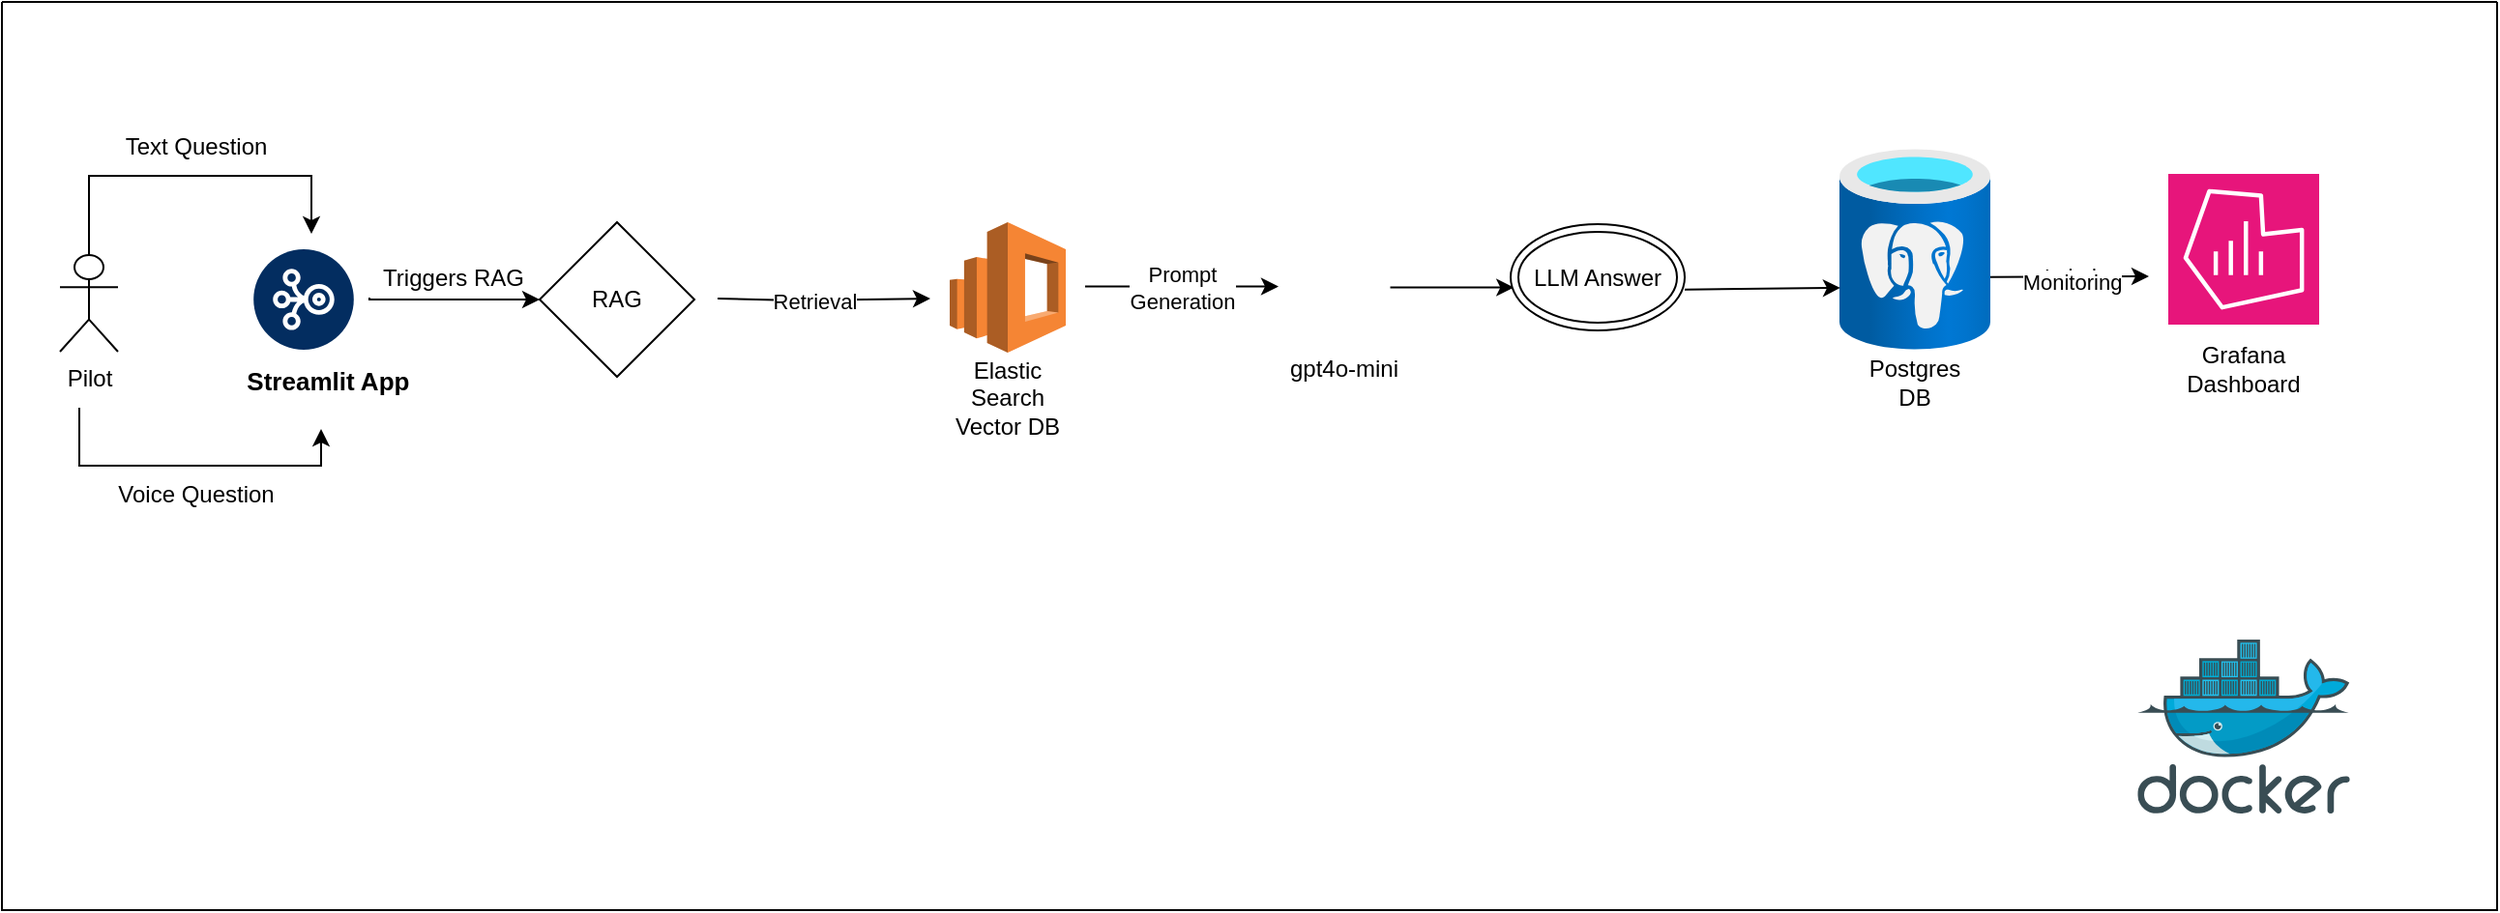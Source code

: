 <mxfile version="24.7.17">
  <diagram name="Page-1" id="XEwzCVqfgv6WoFN6cU4P">
    <mxGraphModel dx="1363" dy="797" grid="1" gridSize="10" guides="1" tooltips="1" connect="1" arrows="1" fold="1" page="1" pageScale="1" pageWidth="850" pageHeight="1100" math="0" shadow="0">
      <root>
        <mxCell id="0" />
        <mxCell id="1" parent="0" />
        <mxCell id="l-zGgqVaCMHIHdRE0eHl-30" value="" style="edgeStyle=orthogonalEdgeStyle;rounded=0;orthogonalLoop=1;jettySize=auto;html=1;" parent="1" source="l-zGgqVaCMHIHdRE0eHl-1" edge="1">
          <mxGeometry relative="1" as="geometry">
            <mxPoint x="160" y="200" as="targetPoint" />
            <Array as="points">
              <mxPoint x="45" y="170" />
            </Array>
          </mxGeometry>
        </mxCell>
        <mxCell id="l-zGgqVaCMHIHdRE0eHl-1" value="Pilot" style="shape=umlActor;verticalLabelPosition=bottom;verticalAlign=top;html=1;outlineConnect=0;" parent="1" vertex="1">
          <mxGeometry x="30" y="211" width="30" height="50" as="geometry" />
        </mxCell>
        <mxCell id="l-zGgqVaCMHIHdRE0eHl-5" value="" style="image;sketch=0;aspect=fixed;html=1;points=[];align=center;fontSize=12;image=img/lib/mscae/Docker.svg;" parent="1" vertex="1">
          <mxGeometry x="1104.11" y="410" width="109.77" height="90" as="geometry" />
        </mxCell>
        <mxCell id="l-zGgqVaCMHIHdRE0eHl-15" style="edgeStyle=orthogonalEdgeStyle;rounded=0;orthogonalLoop=1;jettySize=auto;html=1;exitX=1;exitY=0.5;exitDx=0;exitDy=0;exitPerimeter=0;" parent="1" target="WMIW8oXceBt_Od-okvsg-7" edge="1">
          <mxGeometry relative="1" as="geometry">
            <mxPoint x="190" y="233" as="sourcePoint" />
            <mxPoint x="318" y="234" as="targetPoint" />
            <Array as="points">
              <mxPoint x="190" y="234" />
              <mxPoint x="319" y="234" />
            </Array>
          </mxGeometry>
        </mxCell>
        <mxCell id="l-zGgqVaCMHIHdRE0eHl-33" value="&lt;b&gt;&lt;font style=&quot;font-size: 13px;&quot;&gt;Streamlit App&amp;nbsp;&lt;/font&gt;&lt;/b&gt;" style="text;html=1;align=center;verticalAlign=middle;resizable=0;points=[];autosize=1;strokeColor=none;fillColor=none;" parent="1" vertex="1">
          <mxGeometry x="115" y="261" width="110" height="30" as="geometry" />
        </mxCell>
        <mxCell id="WMIW8oXceBt_Od-okvsg-1" value="" style="verticalLabelPosition=bottom;aspect=fixed;html=1;shape=mxgraph.salesforce.stream2;" vertex="1" parent="1">
          <mxGeometry x="130" y="208" width="52" height="52" as="geometry" />
        </mxCell>
        <mxCell id="WMIW8oXceBt_Od-okvsg-3" value="" style="edgeStyle=orthogonalEdgeStyle;rounded=0;orthogonalLoop=1;jettySize=auto;html=1;" edge="1" parent="1">
          <mxGeometry relative="1" as="geometry">
            <mxPoint x="165" y="301" as="targetPoint" />
            <Array as="points">
              <mxPoint x="40" y="320" />
              <mxPoint x="165" y="320" />
            </Array>
            <mxPoint x="40" y="290" as="sourcePoint" />
          </mxGeometry>
        </mxCell>
        <mxCell id="WMIW8oXceBt_Od-okvsg-4" value="Text Question" style="text;html=1;align=center;verticalAlign=middle;resizable=0;points=[];autosize=1;strokeColor=none;fillColor=none;" vertex="1" parent="1">
          <mxGeometry x="50" y="140" width="100" height="30" as="geometry" />
        </mxCell>
        <mxCell id="WMIW8oXceBt_Od-okvsg-5" value="Voice Question" style="text;html=1;align=center;verticalAlign=middle;resizable=0;points=[];autosize=1;strokeColor=none;fillColor=none;" vertex="1" parent="1">
          <mxGeometry x="50" y="320" width="100" height="30" as="geometry" />
        </mxCell>
        <mxCell id="WMIW8oXceBt_Od-okvsg-6" value="Triggers RAG" style="text;html=1;align=center;verticalAlign=middle;resizable=0;points=[];autosize=1;strokeColor=none;fillColor=none;" vertex="1" parent="1">
          <mxGeometry x="183" y="208" width="100" height="30" as="geometry" />
        </mxCell>
        <mxCell id="WMIW8oXceBt_Od-okvsg-7" value="RAG" style="rhombus;whiteSpace=wrap;html=1;" vertex="1" parent="1">
          <mxGeometry x="278" y="194" width="80" height="80" as="geometry" />
        </mxCell>
        <mxCell id="WMIW8oXceBt_Od-okvsg-14" value="" style="endArrow=classic;html=1;rounded=0;" edge="1" parent="1">
          <mxGeometry relative="1" as="geometry">
            <mxPoint x="370" y="233.5" as="sourcePoint" />
            <mxPoint x="480" y="233.5" as="targetPoint" />
            <Array as="points">
              <mxPoint x="410" y="234.5" />
            </Array>
          </mxGeometry>
        </mxCell>
        <mxCell id="WMIW8oXceBt_Od-okvsg-15" value="Retrieval" style="edgeLabel;resizable=0;html=1;;align=center;verticalAlign=middle;" connectable="0" vertex="1" parent="WMIW8oXceBt_Od-okvsg-14">
          <mxGeometry relative="1" as="geometry">
            <mxPoint x="-5" as="offset" />
          </mxGeometry>
        </mxCell>
        <mxCell id="WMIW8oXceBt_Od-okvsg-17" value="" style="outlineConnect=0;dashed=0;verticalLabelPosition=bottom;verticalAlign=top;align=center;html=1;shape=mxgraph.aws3.elasticsearch_service;fillColor=#F58534;gradientColor=none;" vertex="1" parent="1">
          <mxGeometry x="490" y="194" width="60" height="67.5" as="geometry" />
        </mxCell>
        <mxCell id="WMIW8oXceBt_Od-okvsg-18" value="Elastic Search Vector DB" style="text;html=1;align=center;verticalAlign=middle;whiteSpace=wrap;rounded=0;" vertex="1" parent="1">
          <mxGeometry x="490" y="270" width="60" height="30" as="geometry" />
        </mxCell>
        <mxCell id="WMIW8oXceBt_Od-okvsg-19" value="" style="endArrow=classic;html=1;rounded=0;" edge="1" parent="1">
          <mxGeometry relative="1" as="geometry">
            <mxPoint x="560" y="227.25" as="sourcePoint" />
            <mxPoint x="660" y="227.25" as="targetPoint" />
          </mxGeometry>
        </mxCell>
        <mxCell id="WMIW8oXceBt_Od-okvsg-20" value="Prompt&lt;br&gt;Generation" style="edgeLabel;resizable=0;html=1;;align=center;verticalAlign=middle;" connectable="0" vertex="1" parent="WMIW8oXceBt_Od-okvsg-19">
          <mxGeometry relative="1" as="geometry" />
        </mxCell>
        <mxCell id="WMIW8oXceBt_Od-okvsg-24" value="" style="edgeStyle=orthogonalEdgeStyle;rounded=0;orthogonalLoop=1;jettySize=auto;html=1;" edge="1" parent="1" source="WMIW8oXceBt_Od-okvsg-21">
          <mxGeometry relative="1" as="geometry">
            <mxPoint x="781.625" y="227.755" as="targetPoint" />
          </mxGeometry>
        </mxCell>
        <mxCell id="WMIW8oXceBt_Od-okvsg-21" value="" style="shape=image;html=1;verticalAlign=top;verticalLabelPosition=bottom;labelBackgroundColor=#ffffff;imageAspect=0;aspect=fixed;image=https://cdn4.iconfinder.com/data/icons/success-filloutline/64/brain-think-brainstorm-creative-idea-128.png" vertex="1" parent="1">
          <mxGeometry x="670" y="203.88" width="47.75" height="47.75" as="geometry" />
        </mxCell>
        <mxCell id="WMIW8oXceBt_Od-okvsg-22" value="gpt4o-mini" style="text;html=1;align=center;verticalAlign=middle;whiteSpace=wrap;rounded=0;" vertex="1" parent="1">
          <mxGeometry x="663.88" y="260" width="60" height="20" as="geometry" />
        </mxCell>
        <mxCell id="WMIW8oXceBt_Od-okvsg-25" value="" style="shape=image;html=1;verticalAlign=top;verticalLabelPosition=bottom;labelBackgroundColor=#ffffff;imageAspect=0;aspect=fixed;image=https://cdn4.iconfinder.com/data/icons/48-bubbles/48/33.Thumbs-Up-128.png" vertex="1" parent="1">
          <mxGeometry x="880" y="180" width="40" height="40" as="geometry" />
        </mxCell>
        <mxCell id="WMIW8oXceBt_Od-okvsg-27" value="" style="shape=image;html=1;verticalAlign=top;verticalLabelPosition=bottom;labelBackgroundColor=#ffffff;imageAspect=0;aspect=fixed;image=https://cdn0.iconfinder.com/data/icons/evericons-24px-vol-1/24/thumbs-down-128.png" vertex="1" parent="1">
          <mxGeometry x="880" y="249.5" width="41" height="41" as="geometry" />
        </mxCell>
        <mxCell id="WMIW8oXceBt_Od-okvsg-30" value="" style="image;aspect=fixed;html=1;points=[];align=center;fontSize=12;image=img/lib/azure2/databases/Azure_Database_PostgreSQL_Server.svg;" vertex="1" parent="1">
          <mxGeometry x="950" y="156" width="78" height="104" as="geometry" />
        </mxCell>
        <mxCell id="WMIW8oXceBt_Od-okvsg-31" value="" style="endArrow=classic;html=1;rounded=0;entryX=0.006;entryY=0.692;entryDx=0;entryDy=0;entryPerimeter=0;" edge="1" parent="1" target="WMIW8oXceBt_Od-okvsg-30">
          <mxGeometry width="50" height="50" relative="1" as="geometry">
            <mxPoint x="870.0" y="228.875" as="sourcePoint" />
            <mxPoint x="911.63" y="183" as="targetPoint" />
          </mxGeometry>
        </mxCell>
        <mxCell id="WMIW8oXceBt_Od-okvsg-32" value="" style="sketch=0;points=[[0,0,0],[0.25,0,0],[0.5,0,0],[0.75,0,0],[1,0,0],[0,1,0],[0.25,1,0],[0.5,1,0],[0.75,1,0],[1,1,0],[0,0.25,0],[0,0.5,0],[0,0.75,0],[1,0.25,0],[1,0.5,0],[1,0.75,0]];points=[[0,0,0],[0.25,0,0],[0.5,0,0],[0.75,0,0],[1,0,0],[0,1,0],[0.25,1,0],[0.5,1,0],[0.75,1,0],[1,1,0],[0,0.25,0],[0,0.5,0],[0,0.75,0],[1,0.25,0],[1,0.5,0],[1,0.75,0]];outlineConnect=0;fontColor=#232F3E;fillColor=#E7157B;strokeColor=#ffffff;dashed=0;verticalLabelPosition=bottom;verticalAlign=top;align=center;html=1;fontSize=12;fontStyle=0;aspect=fixed;shape=mxgraph.aws4.resourceIcon;resIcon=mxgraph.aws4.managed_service_for_grafana;" vertex="1" parent="1">
          <mxGeometry x="1120" y="169" width="78" height="78" as="geometry" />
        </mxCell>
        <mxCell id="WMIW8oXceBt_Od-okvsg-36" value="Grafana Dashboard" style="text;html=1;align=center;verticalAlign=middle;whiteSpace=wrap;rounded=0;" vertex="1" parent="1">
          <mxGeometry x="1129" y="255" width="60" height="30" as="geometry" />
        </mxCell>
        <mxCell id="WMIW8oXceBt_Od-okvsg-37" value="" style="endArrow=classic;html=1;rounded=0;" edge="1" parent="1">
          <mxGeometry relative="1" as="geometry">
            <mxPoint x="1028" y="222.33" as="sourcePoint" />
            <mxPoint x="1110" y="222" as="targetPoint" />
          </mxGeometry>
        </mxCell>
        <mxCell id="WMIW8oXceBt_Od-okvsg-38" value="Label" style="edgeLabel;resizable=0;html=1;;align=center;verticalAlign=middle;" connectable="0" vertex="1" parent="WMIW8oXceBt_Od-okvsg-37">
          <mxGeometry relative="1" as="geometry" />
        </mxCell>
        <mxCell id="WMIW8oXceBt_Od-okvsg-39" value="Monitoring" style="edgeLabel;html=1;align=center;verticalAlign=middle;resizable=0;points=[];" vertex="1" connectable="0" parent="WMIW8oXceBt_Od-okvsg-37">
          <mxGeometry x="0.138" y="-3" relative="1" as="geometry">
            <mxPoint x="-5" as="offset" />
          </mxGeometry>
        </mxCell>
        <mxCell id="WMIW8oXceBt_Od-okvsg-42" value="LLM Answer" style="ellipse;shape=doubleEllipse;whiteSpace=wrap;html=1;" vertex="1" parent="1">
          <mxGeometry x="780" y="195" width="90" height="55" as="geometry" />
        </mxCell>
        <mxCell id="WMIW8oXceBt_Od-okvsg-45" value="Postgres DB" style="text;html=1;align=center;verticalAlign=middle;whiteSpace=wrap;rounded=0;" vertex="1" parent="1">
          <mxGeometry x="959" y="261.5" width="60" height="30" as="geometry" />
        </mxCell>
        <mxCell id="WMIW8oXceBt_Od-okvsg-47" value="" style="swimlane;startSize=0;" vertex="1" parent="1">
          <mxGeometry y="80" width="1290" height="470" as="geometry" />
        </mxCell>
      </root>
    </mxGraphModel>
  </diagram>
</mxfile>

